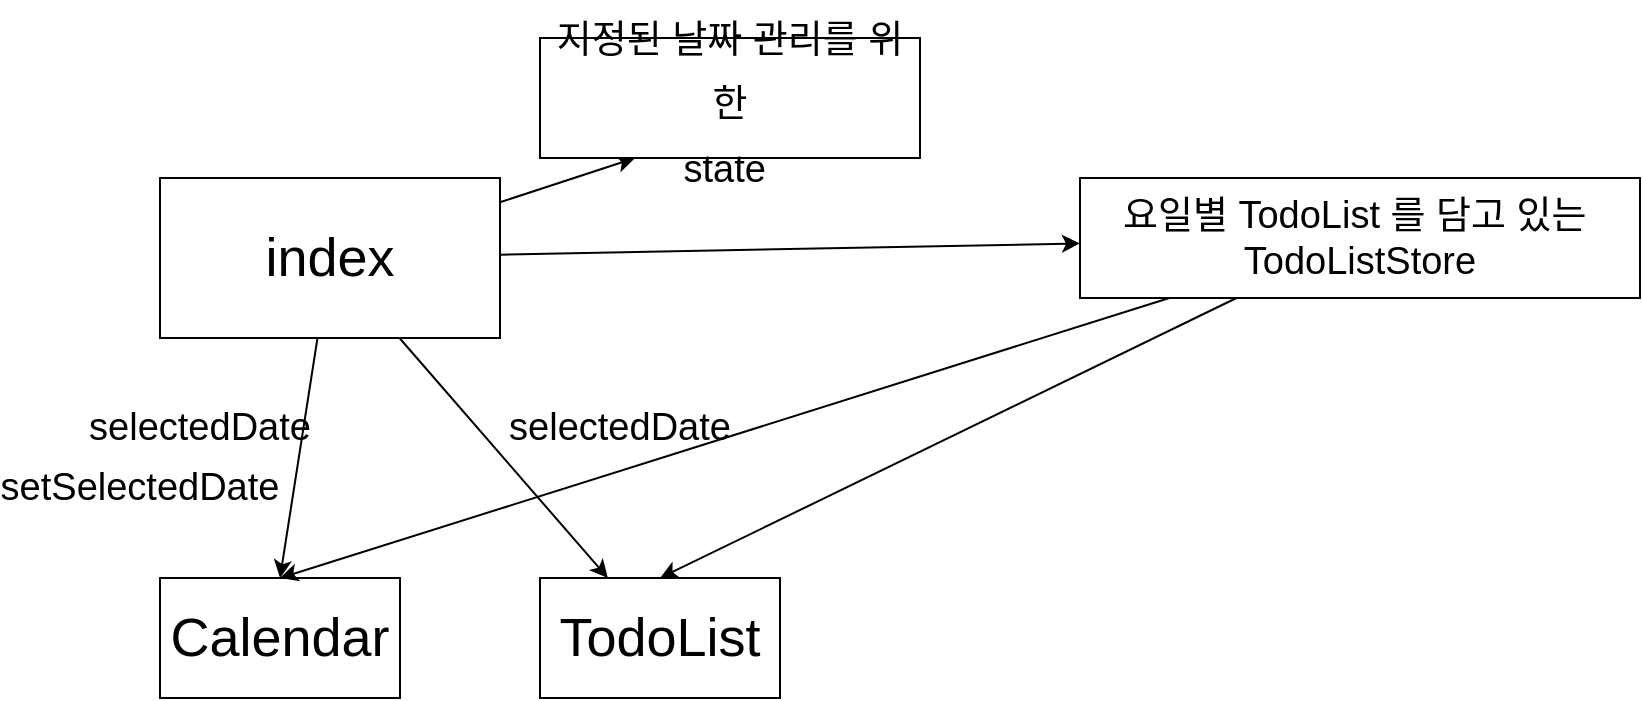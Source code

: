 <mxfile>
    <diagram id="7z3ZLBeW2jWm4GpDfO1l" name="Page-1">
        <mxGraphModel dx="978" dy="1612" grid="1" gridSize="10" guides="1" tooltips="1" connect="1" arrows="1" fold="1" page="1" pageScale="1" pageWidth="850" pageHeight="1100" math="0" shadow="0">
            <root>
                <mxCell id="0"/>
                <mxCell id="1" parent="0"/>
                <mxCell id="5" style="edgeStyle=none;html=1;entryX=0.5;entryY=0;entryDx=0;entryDy=0;fontSize=27;" edge="1" parent="1" source="2" target="3">
                    <mxGeometry relative="1" as="geometry"/>
                </mxCell>
                <mxCell id="17" style="edgeStyle=none;html=1;fontSize=19;" edge="1" parent="1" source="2" target="13">
                    <mxGeometry relative="1" as="geometry"/>
                </mxCell>
                <mxCell id="25" style="edgeStyle=none;html=1;entryX=0.25;entryY=1;entryDx=0;entryDy=0;fontSize=19;" edge="1" parent="1" source="2" target="14">
                    <mxGeometry relative="1" as="geometry"/>
                </mxCell>
                <mxCell id="26" style="edgeStyle=none;html=1;fontSize=19;" edge="1" parent="1" source="2" target="22">
                    <mxGeometry relative="1" as="geometry"/>
                </mxCell>
                <mxCell id="2" value="&lt;font style=&quot;font-size: 27px&quot;&gt;index&lt;/font&gt;" style="rounded=0;whiteSpace=wrap;html=1;" vertex="1" parent="1">
                    <mxGeometry x="80" y="70" width="170" height="80" as="geometry"/>
                </mxCell>
                <mxCell id="3" value="Calendar" style="rounded=0;whiteSpace=wrap;html=1;fontSize=27;" vertex="1" parent="1">
                    <mxGeometry x="80" y="270" width="120" height="60" as="geometry"/>
                </mxCell>
                <mxCell id="13" value="TodoList" style="rounded=0;whiteSpace=wrap;html=1;fontSize=27;" vertex="1" parent="1">
                    <mxGeometry x="270" y="270" width="120" height="60" as="geometry"/>
                </mxCell>
                <mxCell id="14" value="&lt;font style=&quot;font-size: 19px&quot;&gt;지정된 날짜 관리를 위한&lt;br&gt;state&amp;nbsp;&lt;/font&gt;" style="rounded=0;whiteSpace=wrap;html=1;fontSize=27;" vertex="1" parent="1">
                    <mxGeometry x="270" width="190" height="60" as="geometry"/>
                </mxCell>
                <mxCell id="18" value="selectedDate" style="text;html=1;strokeColor=none;fillColor=none;align=center;verticalAlign=middle;whiteSpace=wrap;rounded=0;fontSize=19;" vertex="1" parent="1">
                    <mxGeometry x="70" y="180" width="60" height="30" as="geometry"/>
                </mxCell>
                <mxCell id="20" value="setSelectedDate" style="text;html=1;strokeColor=none;fillColor=none;align=center;verticalAlign=middle;whiteSpace=wrap;rounded=0;fontSize=19;" vertex="1" parent="1">
                    <mxGeometry x="40" y="210" width="60" height="30" as="geometry"/>
                </mxCell>
                <mxCell id="21" value="selectedDate" style="text;html=1;strokeColor=none;fillColor=none;align=center;verticalAlign=middle;whiteSpace=wrap;rounded=0;fontSize=19;" vertex="1" parent="1">
                    <mxGeometry x="280" y="180" width="60" height="30" as="geometry"/>
                </mxCell>
                <mxCell id="23" style="edgeStyle=none;html=1;entryX=0.5;entryY=0;entryDx=0;entryDy=0;fontSize=19;" edge="1" parent="1" source="22" target="3">
                    <mxGeometry relative="1" as="geometry"/>
                </mxCell>
                <mxCell id="24" style="edgeStyle=none;html=1;entryX=0.5;entryY=0;entryDx=0;entryDy=0;fontSize=19;" edge="1" parent="1" source="22" target="13">
                    <mxGeometry relative="1" as="geometry"/>
                </mxCell>
                <mxCell id="22" value="요일별 TodoList 를 담고 있는&amp;nbsp;&lt;br&gt;TodoListStore" style="rounded=0;whiteSpace=wrap;html=1;fontSize=19;" vertex="1" parent="1">
                    <mxGeometry x="540" y="70" width="280" height="60" as="geometry"/>
                </mxCell>
            </root>
        </mxGraphModel>
    </diagram>
</mxfile>
